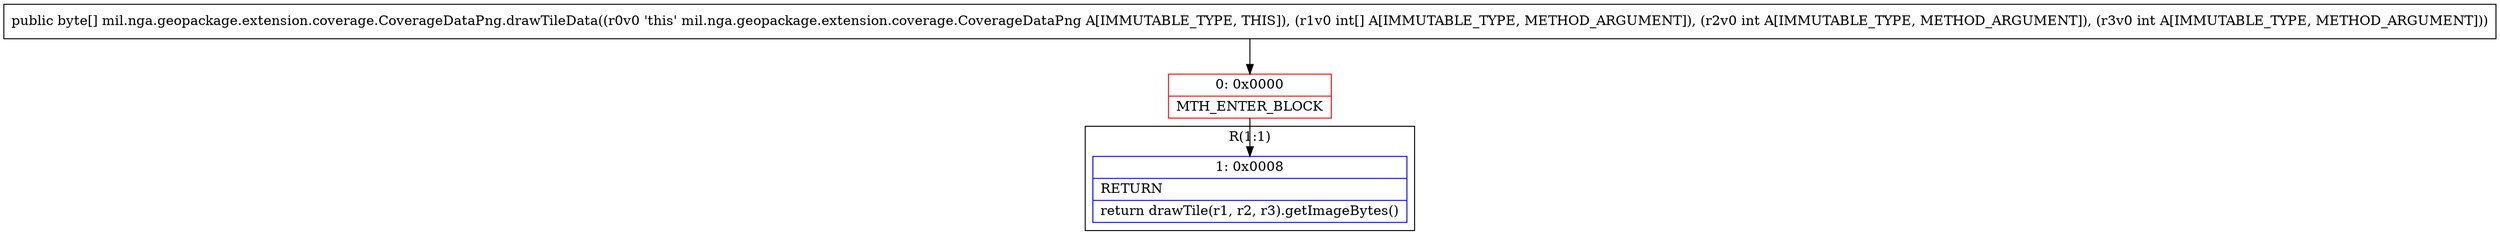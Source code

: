 digraph "CFG formil.nga.geopackage.extension.coverage.CoverageDataPng.drawTileData([III)[B" {
subgraph cluster_Region_1157002792 {
label = "R(1:1)";
node [shape=record,color=blue];
Node_1 [shape=record,label="{1\:\ 0x0008|RETURN\l|return drawTile(r1, r2, r3).getImageBytes()\l}"];
}
Node_0 [shape=record,color=red,label="{0\:\ 0x0000|MTH_ENTER_BLOCK\l}"];
MethodNode[shape=record,label="{public byte[] mil.nga.geopackage.extension.coverage.CoverageDataPng.drawTileData((r0v0 'this' mil.nga.geopackage.extension.coverage.CoverageDataPng A[IMMUTABLE_TYPE, THIS]), (r1v0 int[] A[IMMUTABLE_TYPE, METHOD_ARGUMENT]), (r2v0 int A[IMMUTABLE_TYPE, METHOD_ARGUMENT]), (r3v0 int A[IMMUTABLE_TYPE, METHOD_ARGUMENT])) }"];
MethodNode -> Node_0;
Node_0 -> Node_1;
}

